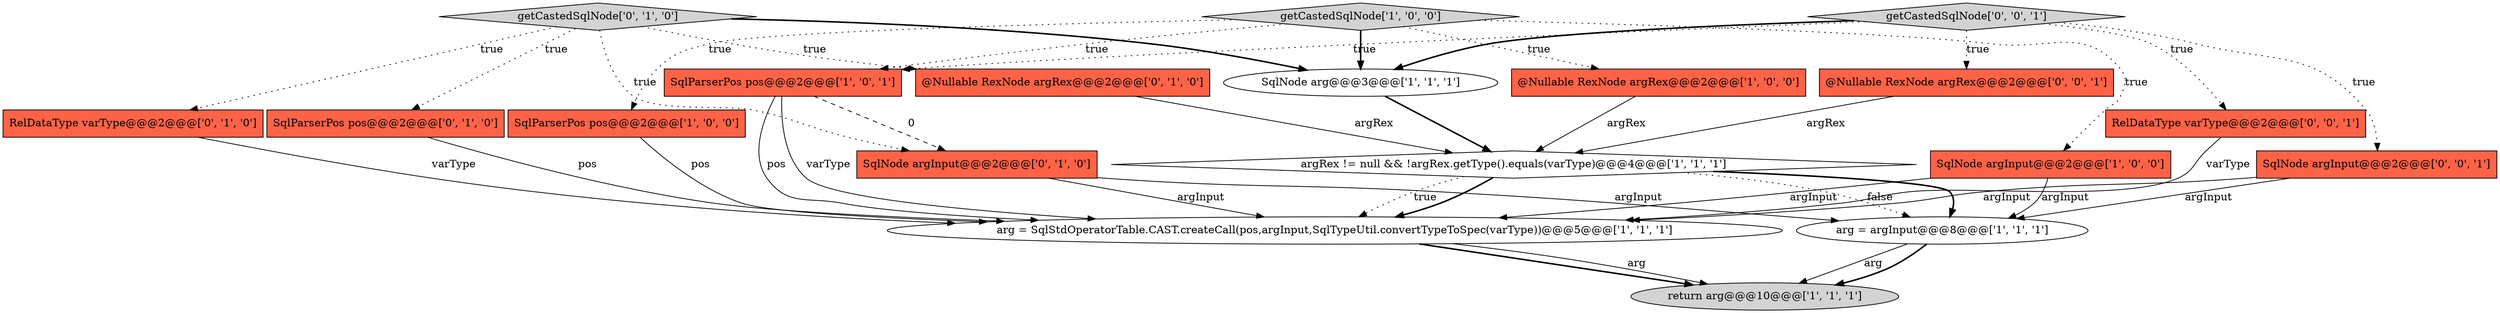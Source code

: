digraph {
4 [style = filled, label = "arg = SqlStdOperatorTable.CAST.createCall(pos,argInput,SqlTypeUtil.convertTypeToSpec(varType))@@@5@@@['1', '1', '1']", fillcolor = white, shape = ellipse image = "AAA0AAABBB1BBB"];
5 [style = filled, label = "@Nullable RexNode argRex@@@2@@@['1', '0', '0']", fillcolor = tomato, shape = box image = "AAA0AAABBB1BBB"];
10 [style = filled, label = "SqlParserPos pos@@@2@@@['0', '1', '0']", fillcolor = tomato, shape = box image = "AAA0AAABBB2BBB"];
14 [style = filled, label = "SqlNode argInput@@@2@@@['0', '1', '0']", fillcolor = tomato, shape = box image = "AAA1AAABBB2BBB"];
3 [style = filled, label = "SqlNode argInput@@@2@@@['1', '0', '0']", fillcolor = tomato, shape = box image = "AAA0AAABBB1BBB"];
9 [style = filled, label = "SqlParserPos pos@@@2@@@['1', '0', '1']", fillcolor = tomato, shape = box image = "AAA0AAABBB1BBB"];
1 [style = filled, label = "getCastedSqlNode['1', '0', '0']", fillcolor = lightgray, shape = diamond image = "AAA0AAABBB1BBB"];
11 [style = filled, label = "@Nullable RexNode argRex@@@2@@@['0', '1', '0']", fillcolor = tomato, shape = box image = "AAA0AAABBB2BBB"];
6 [style = filled, label = "SqlNode arg@@@3@@@['1', '1', '1']", fillcolor = white, shape = ellipse image = "AAA0AAABBB1BBB"];
13 [style = filled, label = "getCastedSqlNode['0', '1', '0']", fillcolor = lightgray, shape = diamond image = "AAA0AAABBB2BBB"];
2 [style = filled, label = "arg = argInput@@@8@@@['1', '1', '1']", fillcolor = white, shape = ellipse image = "AAA0AAABBB1BBB"];
0 [style = filled, label = "return arg@@@10@@@['1', '1', '1']", fillcolor = lightgray, shape = ellipse image = "AAA0AAABBB1BBB"];
15 [style = filled, label = "RelDataType varType@@@2@@@['0', '0', '1']", fillcolor = tomato, shape = box image = "AAA0AAABBB3BBB"];
7 [style = filled, label = "argRex != null && !argRex.getType().equals(varType)@@@4@@@['1', '1', '1']", fillcolor = white, shape = diamond image = "AAA0AAABBB1BBB"];
12 [style = filled, label = "RelDataType varType@@@2@@@['0', '1', '0']", fillcolor = tomato, shape = box image = "AAA0AAABBB2BBB"];
17 [style = filled, label = "getCastedSqlNode['0', '0', '1']", fillcolor = lightgray, shape = diamond image = "AAA0AAABBB3BBB"];
8 [style = filled, label = "SqlParserPos pos@@@2@@@['1', '0', '0']", fillcolor = tomato, shape = box image = "AAA0AAABBB1BBB"];
16 [style = filled, label = "@Nullable RexNode argRex@@@2@@@['0', '0', '1']", fillcolor = tomato, shape = box image = "AAA0AAABBB3BBB"];
18 [style = filled, label = "SqlNode argInput@@@2@@@['0', '0', '1']", fillcolor = tomato, shape = box image = "AAA0AAABBB3BBB"];
8->4 [style = solid, label="pos"];
10->4 [style = solid, label="pos"];
3->4 [style = solid, label="argInput"];
18->2 [style = solid, label="argInput"];
17->18 [style = dotted, label="true"];
13->12 [style = dotted, label="true"];
17->6 [style = bold, label=""];
9->4 [style = solid, label="varType"];
3->2 [style = solid, label="argInput"];
2->0 [style = solid, label="arg"];
11->7 [style = solid, label="argRex"];
14->2 [style = solid, label="argInput"];
7->4 [style = bold, label=""];
13->10 [style = dotted, label="true"];
12->4 [style = solid, label="varType"];
15->4 [style = solid, label="varType"];
18->4 [style = solid, label="argInput"];
4->0 [style = bold, label=""];
1->3 [style = dotted, label="true"];
17->16 [style = dotted, label="true"];
9->4 [style = solid, label="pos"];
4->0 [style = solid, label="arg"];
2->0 [style = bold, label=""];
1->6 [style = bold, label=""];
17->15 [style = dotted, label="true"];
9->14 [style = dashed, label="0"];
14->4 [style = solid, label="argInput"];
7->2 [style = bold, label=""];
1->9 [style = dotted, label="true"];
17->9 [style = dotted, label="true"];
7->4 [style = dotted, label="true"];
1->8 [style = dotted, label="true"];
7->2 [style = dotted, label="false"];
13->11 [style = dotted, label="true"];
5->7 [style = solid, label="argRex"];
13->6 [style = bold, label=""];
6->7 [style = bold, label=""];
13->14 [style = dotted, label="true"];
16->7 [style = solid, label="argRex"];
1->5 [style = dotted, label="true"];
}
